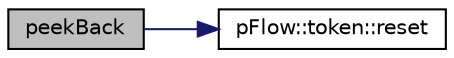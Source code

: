 digraph "peekBack"
{
 // LATEX_PDF_SIZE
  edge [fontname="Helvetica",fontsize="10",labelfontname="Helvetica",labelfontsize="10"];
  node [fontname="Helvetica",fontsize="10",shape=record];
  rankdir="LR";
  Node1 [label="peekBack",height=0.2,width=0.4,color="black", fillcolor="grey75", style="filled", fontcolor="black",tooltip="Peek at the put back token without removing it."];
  Node1 -> Node2 [color="midnightblue",fontsize="10",style="solid",fontname="Helvetica"];
  Node2 [label="pFlow::token::reset",height=0.2,width=0.4,color="black", fillcolor="white", style="filled",URL="$classpFlow_1_1token.html#ad20897c5c8bd47f5d4005989bead0e55",tooltip="Reset token to UNDEFINED and clear any allocated storage."];
}
